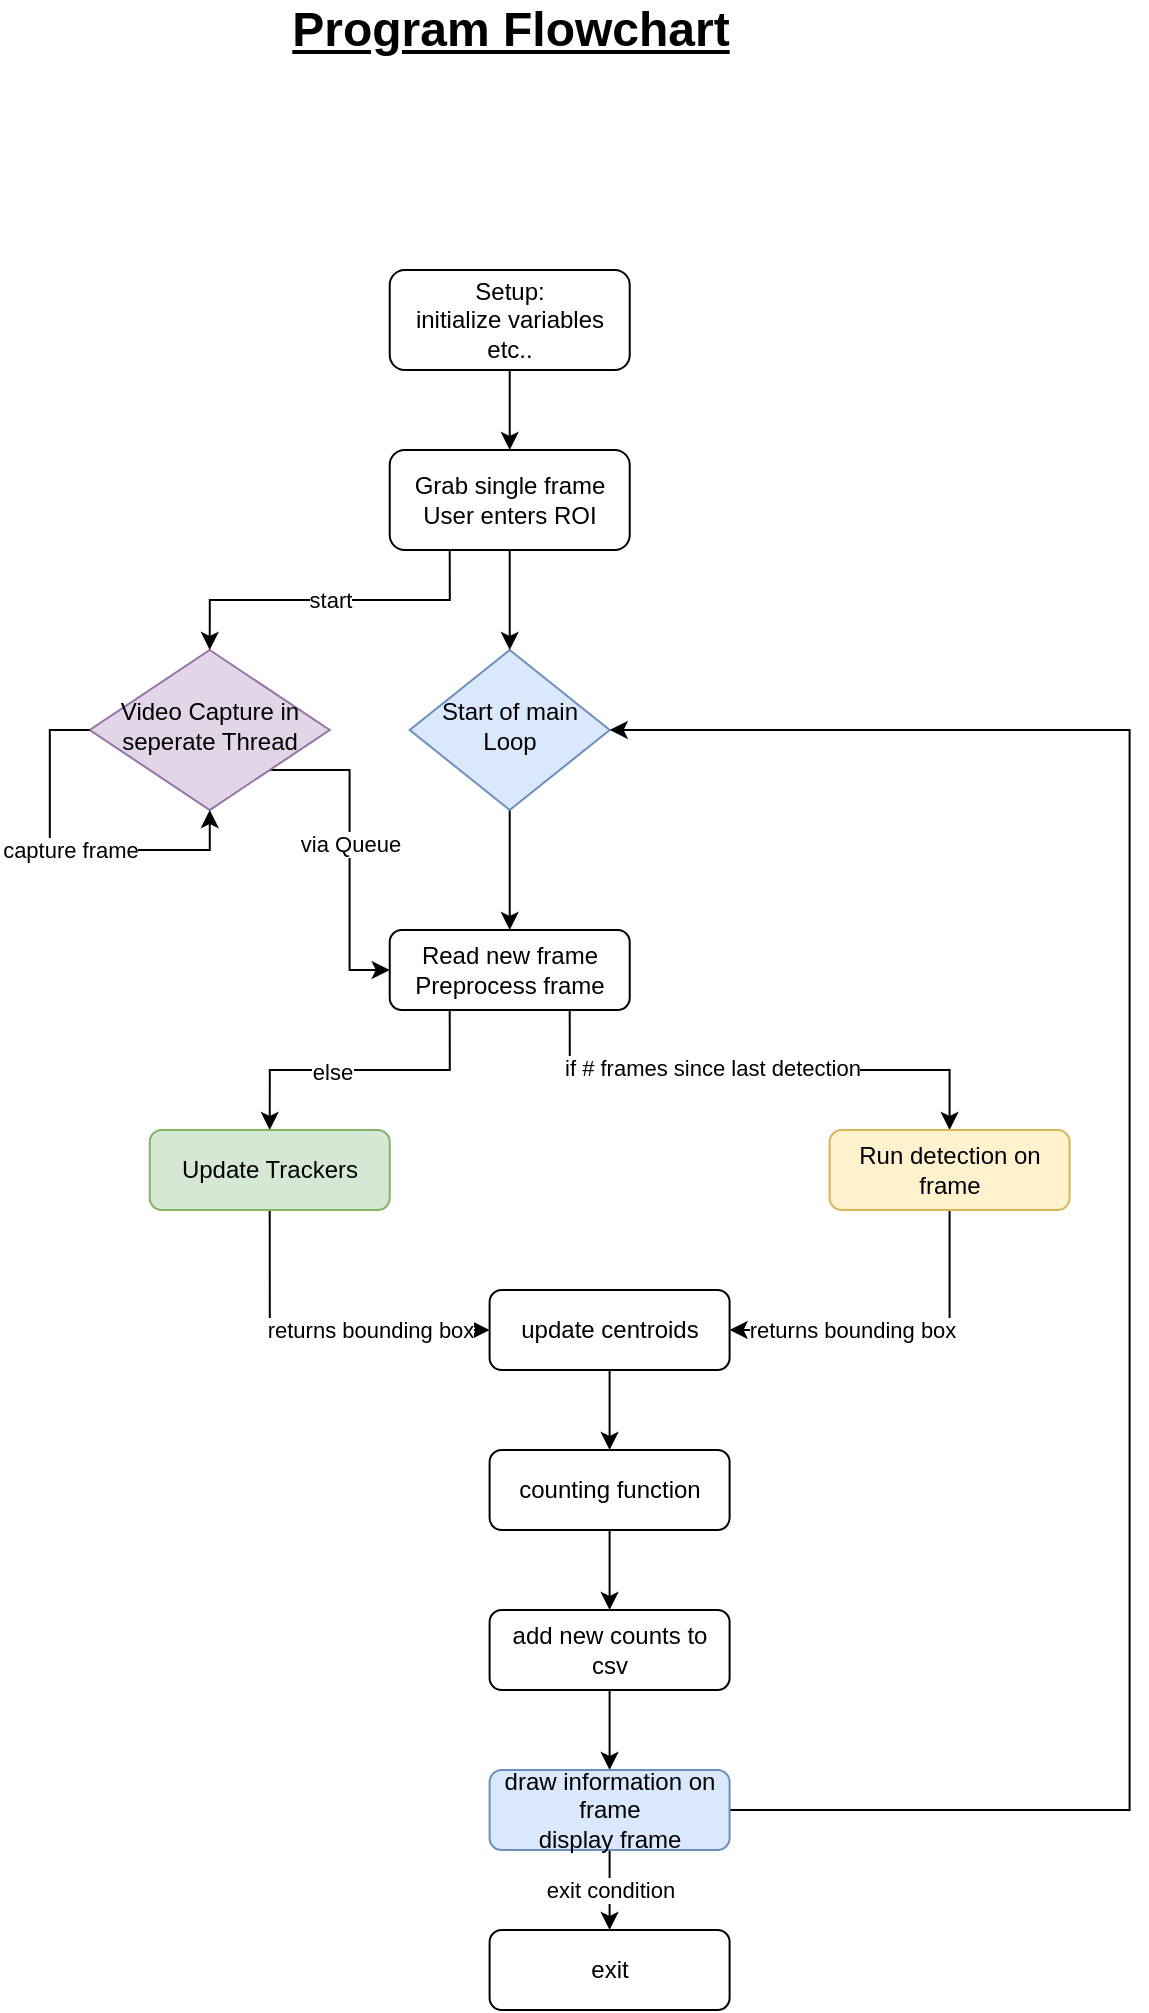 <mxfile version="16.2.4" type="github">
  <diagram id="C5RBs43oDa-KdzZeNtuy" name="Page-1">
    <mxGraphModel dx="967" dy="506" grid="1" gridSize="10" guides="1" tooltips="1" connect="1" arrows="1" fold="1" page="1" pageScale="1" pageWidth="827" pageHeight="1169" math="0" shadow="0">
      <root>
        <mxCell id="WIyWlLk6GJQsqaUBKTNV-0" />
        <mxCell id="WIyWlLk6GJQsqaUBKTNV-1" parent="WIyWlLk6GJQsqaUBKTNV-0" />
        <mxCell id="0fMkOH1T9QzcwEY0JyXr-2" style="edgeStyle=orthogonalEdgeStyle;rounded=0;orthogonalLoop=1;jettySize=auto;html=1;exitX=0.5;exitY=1;exitDx=0;exitDy=0;entryX=0.5;entryY=0;entryDx=0;entryDy=0;" edge="1" parent="WIyWlLk6GJQsqaUBKTNV-1" source="WIyWlLk6GJQsqaUBKTNV-3" target="0fMkOH1T9QzcwEY0JyXr-0">
          <mxGeometry relative="1" as="geometry" />
        </mxCell>
        <mxCell id="WIyWlLk6GJQsqaUBKTNV-3" value="&lt;div&gt;Setup:&lt;/div&gt;&lt;div&gt;initialize variables &lt;br&gt;&lt;/div&gt;&lt;div&gt;etc..&lt;br&gt;&lt;/div&gt;" style="rounded=1;whiteSpace=wrap;html=1;fontSize=12;glass=0;strokeWidth=1;shadow=0;" parent="WIyWlLk6GJQsqaUBKTNV-1" vertex="1">
          <mxGeometry x="313.86" y="140" width="120" height="50" as="geometry" />
        </mxCell>
        <mxCell id="0fMkOH1T9QzcwEY0JyXr-8" style="edgeStyle=orthogonalEdgeStyle;rounded=0;orthogonalLoop=1;jettySize=auto;html=1;exitX=0.5;exitY=1;exitDx=0;exitDy=0;entryX=0.5;entryY=0;entryDx=0;entryDy=0;" edge="1" parent="WIyWlLk6GJQsqaUBKTNV-1" source="WIyWlLk6GJQsqaUBKTNV-6" target="WIyWlLk6GJQsqaUBKTNV-7">
          <mxGeometry relative="1" as="geometry" />
        </mxCell>
        <mxCell id="WIyWlLk6GJQsqaUBKTNV-6" value="Start of main Loop" style="rhombus;whiteSpace=wrap;html=1;shadow=0;fontFamily=Helvetica;fontSize=12;align=center;strokeWidth=1;spacing=6;spacingTop=-4;fillColor=#dae8fc;strokeColor=#6c8ebf;" parent="WIyWlLk6GJQsqaUBKTNV-1" vertex="1">
          <mxGeometry x="323.86" y="330" width="100" height="80" as="geometry" />
        </mxCell>
        <mxCell id="0fMkOH1T9QzcwEY0JyXr-11" style="edgeStyle=orthogonalEdgeStyle;rounded=0;orthogonalLoop=1;jettySize=auto;html=1;exitX=0.25;exitY=1;exitDx=0;exitDy=0;entryX=0.5;entryY=0;entryDx=0;entryDy=0;" edge="1" parent="WIyWlLk6GJQsqaUBKTNV-1" source="WIyWlLk6GJQsqaUBKTNV-7" target="WIyWlLk6GJQsqaUBKTNV-11">
          <mxGeometry relative="1" as="geometry" />
        </mxCell>
        <mxCell id="0fMkOH1T9QzcwEY0JyXr-14" value="else" style="edgeLabel;html=1;align=center;verticalAlign=middle;resizable=0;points=[];" vertex="1" connectable="0" parent="0fMkOH1T9QzcwEY0JyXr-11">
          <mxGeometry x="0.195" y="1" relative="1" as="geometry">
            <mxPoint as="offset" />
          </mxGeometry>
        </mxCell>
        <mxCell id="0fMkOH1T9QzcwEY0JyXr-12" style="edgeStyle=orthogonalEdgeStyle;rounded=0;orthogonalLoop=1;jettySize=auto;html=1;exitX=0.75;exitY=1;exitDx=0;exitDy=0;" edge="1" parent="WIyWlLk6GJQsqaUBKTNV-1" source="WIyWlLk6GJQsqaUBKTNV-7" target="WIyWlLk6GJQsqaUBKTNV-12">
          <mxGeometry relative="1" as="geometry" />
        </mxCell>
        <mxCell id="0fMkOH1T9QzcwEY0JyXr-13" value="if # frames since last detection" style="edgeLabel;html=1;align=center;verticalAlign=middle;resizable=0;points=[];" vertex="1" connectable="0" parent="0fMkOH1T9QzcwEY0JyXr-12">
          <mxGeometry x="-0.19" y="1" relative="1" as="geometry">
            <mxPoint as="offset" />
          </mxGeometry>
        </mxCell>
        <mxCell id="WIyWlLk6GJQsqaUBKTNV-7" value="&lt;div&gt;Read new frame&lt;/div&gt;&lt;div&gt;Preprocess frame&lt;br&gt;&lt;/div&gt;" style="rounded=1;whiteSpace=wrap;html=1;fontSize=12;glass=0;strokeWidth=1;shadow=0;" parent="WIyWlLk6GJQsqaUBKTNV-1" vertex="1">
          <mxGeometry x="313.86" y="470" width="120" height="40" as="geometry" />
        </mxCell>
        <mxCell id="0fMkOH1T9QzcwEY0JyXr-9" style="edgeStyle=orthogonalEdgeStyle;rounded=0;orthogonalLoop=1;jettySize=auto;html=1;exitX=1;exitY=1;exitDx=0;exitDy=0;entryX=0;entryY=0.5;entryDx=0;entryDy=0;" edge="1" parent="WIyWlLk6GJQsqaUBKTNV-1" source="WIyWlLk6GJQsqaUBKTNV-10" target="WIyWlLk6GJQsqaUBKTNV-7">
          <mxGeometry relative="1" as="geometry">
            <Array as="points">
              <mxPoint x="293.8" y="390" />
              <mxPoint x="293.8" y="490" />
            </Array>
          </mxGeometry>
        </mxCell>
        <mxCell id="0fMkOH1T9QzcwEY0JyXr-10" value="via Queue" style="edgeLabel;html=1;align=center;verticalAlign=middle;resizable=0;points=[];" vertex="1" connectable="0" parent="0fMkOH1T9QzcwEY0JyXr-9">
          <mxGeometry x="-0.035" relative="1" as="geometry">
            <mxPoint as="offset" />
          </mxGeometry>
        </mxCell>
        <mxCell id="WIyWlLk6GJQsqaUBKTNV-10" value="&lt;div&gt;Video Capture in &lt;br&gt;&lt;/div&gt;&lt;div&gt;seperate Thread&lt;br&gt;&lt;/div&gt;" style="rhombus;whiteSpace=wrap;html=1;shadow=0;fontFamily=Helvetica;fontSize=12;align=center;strokeWidth=1;spacing=6;spacingTop=-4;fillColor=#e1d5e7;strokeColor=#9673a6;" parent="WIyWlLk6GJQsqaUBKTNV-1" vertex="1">
          <mxGeometry x="163.86" y="330" width="120" height="80" as="geometry" />
        </mxCell>
        <mxCell id="0fMkOH1T9QzcwEY0JyXr-16" style="edgeStyle=orthogonalEdgeStyle;rounded=0;orthogonalLoop=1;jettySize=auto;html=1;exitX=0.5;exitY=1;exitDx=0;exitDy=0;entryX=0;entryY=0.5;entryDx=0;entryDy=0;" edge="1" parent="WIyWlLk6GJQsqaUBKTNV-1" source="WIyWlLk6GJQsqaUBKTNV-11" target="0fMkOH1T9QzcwEY0JyXr-15">
          <mxGeometry relative="1" as="geometry" />
        </mxCell>
        <mxCell id="0fMkOH1T9QzcwEY0JyXr-19" value="&lt;div&gt;returns bounding box&lt;/div&gt;" style="edgeLabel;html=1;align=center;verticalAlign=middle;resizable=0;points=[];" vertex="1" connectable="0" parent="0fMkOH1T9QzcwEY0JyXr-16">
          <mxGeometry x="0.08" y="2" relative="1" as="geometry">
            <mxPoint x="18" y="2" as="offset" />
          </mxGeometry>
        </mxCell>
        <mxCell id="WIyWlLk6GJQsqaUBKTNV-11" value="Update Trackers" style="rounded=1;whiteSpace=wrap;html=1;fontSize=12;glass=0;strokeWidth=1;shadow=0;fillColor=#d5e8d4;strokeColor=#82b366;" parent="WIyWlLk6GJQsqaUBKTNV-1" vertex="1">
          <mxGeometry x="193.86" y="570" width="120" height="40" as="geometry" />
        </mxCell>
        <mxCell id="0fMkOH1T9QzcwEY0JyXr-17" style="edgeStyle=orthogonalEdgeStyle;rounded=0;orthogonalLoop=1;jettySize=auto;html=1;exitX=0.5;exitY=1;exitDx=0;exitDy=0;entryX=1;entryY=0.5;entryDx=0;entryDy=0;" edge="1" parent="WIyWlLk6GJQsqaUBKTNV-1" source="WIyWlLk6GJQsqaUBKTNV-12" target="0fMkOH1T9QzcwEY0JyXr-15">
          <mxGeometry relative="1" as="geometry" />
        </mxCell>
        <mxCell id="0fMkOH1T9QzcwEY0JyXr-18" value="returns bounding box" style="edgeLabel;html=1;align=center;verticalAlign=middle;resizable=0;points=[];" vertex="1" connectable="0" parent="0fMkOH1T9QzcwEY0JyXr-17">
          <mxGeometry x="0.102" y="1" relative="1" as="geometry">
            <mxPoint x="-16" y="-1" as="offset" />
          </mxGeometry>
        </mxCell>
        <mxCell id="WIyWlLk6GJQsqaUBKTNV-12" value="Run detection on frame" style="rounded=1;whiteSpace=wrap;html=1;fontSize=12;glass=0;strokeWidth=1;shadow=0;fillColor=#fff2cc;strokeColor=#d6b656;" parent="WIyWlLk6GJQsqaUBKTNV-1" vertex="1">
          <mxGeometry x="533.8" y="570" width="120" height="40" as="geometry" />
        </mxCell>
        <mxCell id="0fMkOH1T9QzcwEY0JyXr-1" style="edgeStyle=orthogonalEdgeStyle;rounded=0;orthogonalLoop=1;jettySize=auto;html=1;exitX=0.5;exitY=1;exitDx=0;exitDy=0;entryX=0.5;entryY=0;entryDx=0;entryDy=0;" edge="1" parent="WIyWlLk6GJQsqaUBKTNV-1" source="0fMkOH1T9QzcwEY0JyXr-0" target="WIyWlLk6GJQsqaUBKTNV-6">
          <mxGeometry relative="1" as="geometry" />
        </mxCell>
        <mxCell id="0fMkOH1T9QzcwEY0JyXr-5" value="start" style="edgeStyle=orthogonalEdgeStyle;rounded=0;orthogonalLoop=1;jettySize=auto;html=1;exitX=0.25;exitY=1;exitDx=0;exitDy=0;entryX=0.5;entryY=0;entryDx=0;entryDy=0;" edge="1" parent="WIyWlLk6GJQsqaUBKTNV-1" source="0fMkOH1T9QzcwEY0JyXr-0" target="WIyWlLk6GJQsqaUBKTNV-10">
          <mxGeometry relative="1" as="geometry" />
        </mxCell>
        <mxCell id="0fMkOH1T9QzcwEY0JyXr-0" value="&lt;div&gt;Grab single frame&lt;/div&gt;&lt;div&gt;User enters ROI&lt;/div&gt;" style="rounded=1;whiteSpace=wrap;html=1;arcSize=15;" vertex="1" parent="WIyWlLk6GJQsqaUBKTNV-1">
          <mxGeometry x="313.86" y="230" width="120" height="50" as="geometry" />
        </mxCell>
        <mxCell id="0fMkOH1T9QzcwEY0JyXr-7" value="capture frame" style="edgeStyle=orthogonalEdgeStyle;rounded=0;orthogonalLoop=1;jettySize=auto;html=1;exitX=0;exitY=0.5;exitDx=0;exitDy=0;entryX=0.5;entryY=1;entryDx=0;entryDy=0;" edge="1" parent="WIyWlLk6GJQsqaUBKTNV-1" source="WIyWlLk6GJQsqaUBKTNV-10" target="WIyWlLk6GJQsqaUBKTNV-10">
          <mxGeometry relative="1" as="geometry" />
        </mxCell>
        <mxCell id="0fMkOH1T9QzcwEY0JyXr-21" style="edgeStyle=orthogonalEdgeStyle;rounded=0;orthogonalLoop=1;jettySize=auto;html=1;exitX=0.5;exitY=1;exitDx=0;exitDy=0;entryX=0.5;entryY=0;entryDx=0;entryDy=0;" edge="1" parent="WIyWlLk6GJQsqaUBKTNV-1" source="0fMkOH1T9QzcwEY0JyXr-15" target="0fMkOH1T9QzcwEY0JyXr-20">
          <mxGeometry relative="1" as="geometry" />
        </mxCell>
        <mxCell id="0fMkOH1T9QzcwEY0JyXr-15" value="update centroids" style="rounded=1;whiteSpace=wrap;html=1;" vertex="1" parent="WIyWlLk6GJQsqaUBKTNV-1">
          <mxGeometry x="363.8" y="650" width="120" height="40" as="geometry" />
        </mxCell>
        <mxCell id="0fMkOH1T9QzcwEY0JyXr-27" style="edgeStyle=orthogonalEdgeStyle;rounded=0;orthogonalLoop=1;jettySize=auto;html=1;exitX=0.5;exitY=1;exitDx=0;exitDy=0;entryX=0.5;entryY=0;entryDx=0;entryDy=0;" edge="1" parent="WIyWlLk6GJQsqaUBKTNV-1" source="0fMkOH1T9QzcwEY0JyXr-20" target="0fMkOH1T9QzcwEY0JyXr-25">
          <mxGeometry relative="1" as="geometry" />
        </mxCell>
        <mxCell id="0fMkOH1T9QzcwEY0JyXr-20" value="counting function" style="rounded=1;whiteSpace=wrap;html=1;" vertex="1" parent="WIyWlLk6GJQsqaUBKTNV-1">
          <mxGeometry x="363.8" y="730" width="120" height="40" as="geometry" />
        </mxCell>
        <mxCell id="0fMkOH1T9QzcwEY0JyXr-28" style="edgeStyle=orthogonalEdgeStyle;rounded=0;orthogonalLoop=1;jettySize=auto;html=1;exitX=0.5;exitY=1;exitDx=0;exitDy=0;entryX=0.5;entryY=0;entryDx=0;entryDy=0;" edge="1" parent="WIyWlLk6GJQsqaUBKTNV-1" source="0fMkOH1T9QzcwEY0JyXr-25" target="0fMkOH1T9QzcwEY0JyXr-26">
          <mxGeometry relative="1" as="geometry" />
        </mxCell>
        <mxCell id="0fMkOH1T9QzcwEY0JyXr-25" value="add new counts to csv" style="rounded=1;whiteSpace=wrap;html=1;" vertex="1" parent="WIyWlLk6GJQsqaUBKTNV-1">
          <mxGeometry x="363.8" y="810" width="120" height="40" as="geometry" />
        </mxCell>
        <mxCell id="0fMkOH1T9QzcwEY0JyXr-29" style="edgeStyle=orthogonalEdgeStyle;rounded=0;orthogonalLoop=1;jettySize=auto;html=1;exitX=1;exitY=0.5;exitDx=0;exitDy=0;entryX=1;entryY=0.5;entryDx=0;entryDy=0;" edge="1" parent="WIyWlLk6GJQsqaUBKTNV-1" source="0fMkOH1T9QzcwEY0JyXr-26" target="WIyWlLk6GJQsqaUBKTNV-6">
          <mxGeometry relative="1" as="geometry">
            <Array as="points">
              <mxPoint x="683.8" y="910" />
              <mxPoint x="683.8" y="370" />
            </Array>
          </mxGeometry>
        </mxCell>
        <mxCell id="0fMkOH1T9QzcwEY0JyXr-31" value="exit condition" style="edgeStyle=orthogonalEdgeStyle;rounded=0;orthogonalLoop=1;jettySize=auto;html=1;exitX=0.5;exitY=1;exitDx=0;exitDy=0;entryX=0.5;entryY=0;entryDx=0;entryDy=0;" edge="1" parent="WIyWlLk6GJQsqaUBKTNV-1" source="0fMkOH1T9QzcwEY0JyXr-26" target="0fMkOH1T9QzcwEY0JyXr-30">
          <mxGeometry relative="1" as="geometry" />
        </mxCell>
        <mxCell id="0fMkOH1T9QzcwEY0JyXr-26" value="&lt;div&gt;draw information on frame&lt;/div&gt;&lt;div&gt;display frame&lt;br&gt;&lt;/div&gt;" style="rounded=1;whiteSpace=wrap;html=1;fillColor=#dae8fc;strokeColor=#6c8ebf;" vertex="1" parent="WIyWlLk6GJQsqaUBKTNV-1">
          <mxGeometry x="363.8" y="890" width="120" height="40" as="geometry" />
        </mxCell>
        <mxCell id="0fMkOH1T9QzcwEY0JyXr-30" value="exit" style="rounded=1;whiteSpace=wrap;html=1;" vertex="1" parent="WIyWlLk6GJQsqaUBKTNV-1">
          <mxGeometry x="363.8" y="970" width="120" height="40" as="geometry" />
        </mxCell>
        <mxCell id="0fMkOH1T9QzcwEY0JyXr-32" value="Program Flowchart" style="text;html=1;align=center;verticalAlign=middle;resizable=0;points=[];autosize=1;strokeColor=none;fillColor=none;fontSize=24;fontStyle=5" vertex="1" parent="WIyWlLk6GJQsqaUBKTNV-1">
          <mxGeometry x="278.86" y="5" width="190" height="30" as="geometry" />
        </mxCell>
      </root>
    </mxGraphModel>
  </diagram>
</mxfile>

